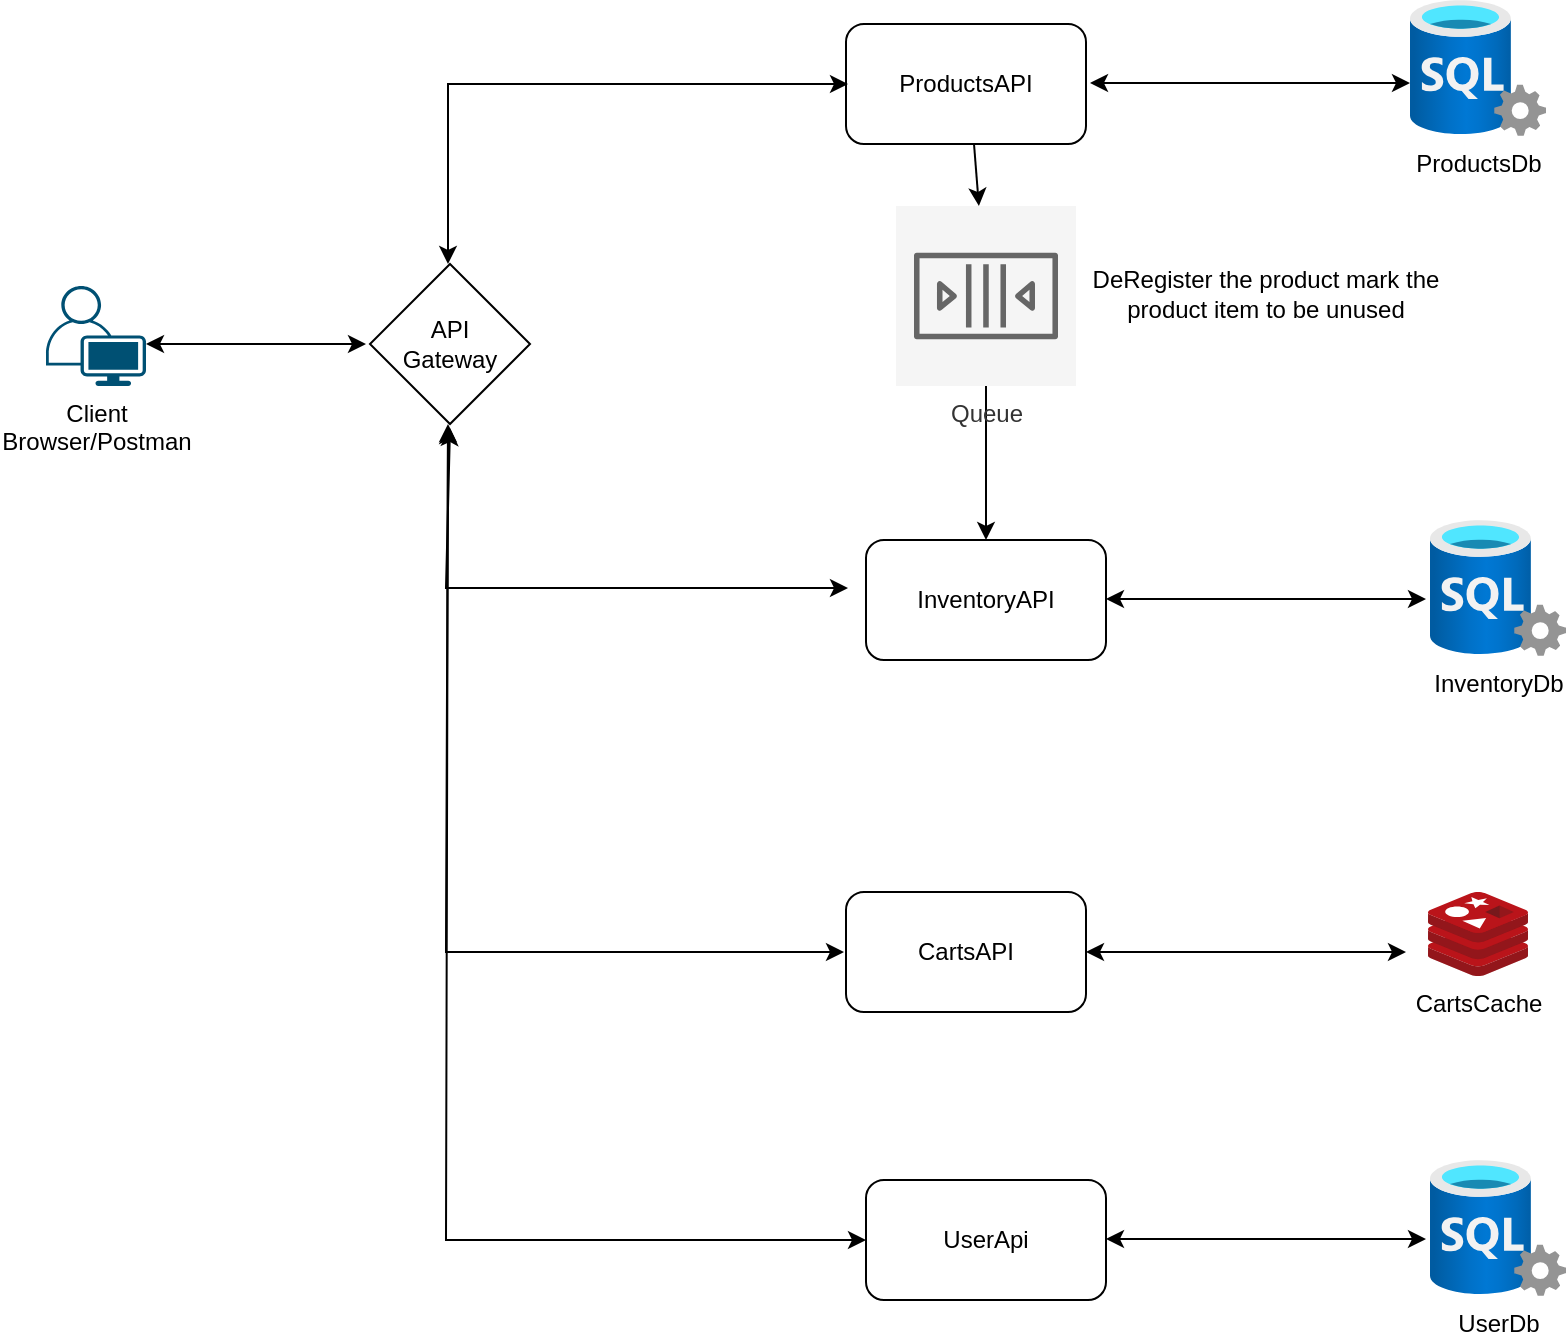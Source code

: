 <mxfile version="21.3.8" type="device">
  <diagram name="Microservice" id="ZK40gANGuDa9UKETVaIR">
    <mxGraphModel dx="1687" dy="899" grid="1" gridSize="10" guides="1" tooltips="1" connect="1" arrows="1" fold="1" page="1" pageScale="1" pageWidth="850" pageHeight="1100" math="0" shadow="0">
      <root>
        <mxCell id="0" />
        <mxCell id="1" parent="0" />
        <mxCell id="67_KbAINP4FXum6QWNkI-1" value="API&lt;br&gt;Gateway" style="rhombus;whiteSpace=wrap;html=1;" parent="1" vertex="1">
          <mxGeometry x="192" y="352" width="80" height="80" as="geometry" />
        </mxCell>
        <mxCell id="67_KbAINP4FXum6QWNkI-2" value="ProductsAPI" style="rounded=1;whiteSpace=wrap;html=1;" parent="1" vertex="1">
          <mxGeometry x="430" y="232" width="120" height="60" as="geometry" />
        </mxCell>
        <mxCell id="67_KbAINP4FXum6QWNkI-3" value="InventoryAPI" style="rounded=1;whiteSpace=wrap;html=1;" parent="1" vertex="1">
          <mxGeometry x="440" y="490" width="120" height="60" as="geometry" />
        </mxCell>
        <mxCell id="67_KbAINP4FXum6QWNkI-4" value="CartsAPI" style="rounded=1;whiteSpace=wrap;html=1;" parent="1" vertex="1">
          <mxGeometry x="430" y="666" width="120" height="60" as="geometry" />
        </mxCell>
        <mxCell id="67_KbAINP4FXum6QWNkI-9" value="ProductsDb" style="image;aspect=fixed;html=1;points=[];align=center;fontSize=12;image=img/lib/azure2/databases/SQL_Server.svg;" parent="1" vertex="1">
          <mxGeometry x="712" y="220" width="68" height="68" as="geometry" />
        </mxCell>
        <mxCell id="67_KbAINP4FXum6QWNkI-10" value="InventoryDb" style="image;aspect=fixed;html=1;points=[];align=center;fontSize=12;image=img/lib/azure2/databases/SQL_Server.svg;" parent="1" vertex="1">
          <mxGeometry x="722" y="480" width="68" height="68" as="geometry" />
        </mxCell>
        <mxCell id="67_KbAINP4FXum6QWNkI-14" value="" style="endArrow=classic;startArrow=classic;html=1;rounded=0;entryX=0;entryY=0.5;entryDx=0;entryDy=0;" parent="1" edge="1">
          <mxGeometry width="50" height="50" relative="1" as="geometry">
            <mxPoint x="231" y="352" as="sourcePoint" />
            <mxPoint x="431" y="262" as="targetPoint" />
            <Array as="points">
              <mxPoint x="231" y="262" />
            </Array>
          </mxGeometry>
        </mxCell>
        <mxCell id="67_KbAINP4FXum6QWNkI-15" value="" style="endArrow=classic;startArrow=classic;html=1;rounded=0;entryX=-0.075;entryY=0.5;entryDx=0;entryDy=0;entryPerimeter=0;" parent="1" edge="1">
          <mxGeometry width="50" height="50" relative="1" as="geometry">
            <mxPoint x="232" y="434" as="sourcePoint" />
            <mxPoint x="431" y="514" as="targetPoint" />
            <Array as="points">
              <mxPoint x="230" y="514" />
            </Array>
          </mxGeometry>
        </mxCell>
        <mxCell id="67_KbAINP4FXum6QWNkI-16" value="" style="endArrow=classic;startArrow=classic;html=1;rounded=0;exitX=0.5;exitY=1;exitDx=0;exitDy=0;entryX=0;entryY=0.5;entryDx=0;entryDy=0;" parent="1" edge="1">
          <mxGeometry width="50" height="50" relative="1" as="geometry">
            <mxPoint x="231" y="432" as="sourcePoint" />
            <mxPoint x="429" y="696" as="targetPoint" />
            <Array as="points">
              <mxPoint x="230" y="696" />
            </Array>
          </mxGeometry>
        </mxCell>
        <mxCell id="67_KbAINP4FXum6QWNkI-17" value="CartsCache" style="image;sketch=0;aspect=fixed;html=1;points=[];align=center;fontSize=12;image=img/lib/mscae/Cache_Redis_Product.svg;" parent="1" vertex="1">
          <mxGeometry x="721" y="666" width="50" height="42" as="geometry" />
        </mxCell>
        <mxCell id="67_KbAINP4FXum6QWNkI-20" value="" style="endArrow=classic;startArrow=classic;html=1;rounded=0;entryX=0;entryY=0.5;entryDx=0;entryDy=0;exitX=1;exitY=0.5;exitDx=0;exitDy=0;" parent="1" edge="1">
          <mxGeometry width="50" height="50" relative="1" as="geometry">
            <mxPoint x="560" y="519.5" as="sourcePoint" />
            <mxPoint x="720" y="519.5" as="targetPoint" />
          </mxGeometry>
        </mxCell>
        <mxCell id="67_KbAINP4FXum6QWNkI-21" value="" style="endArrow=classic;startArrow=classic;html=1;rounded=0;entryX=0;entryY=0.5;entryDx=0;entryDy=0;exitX=1;exitY=0.5;exitDx=0;exitDy=0;" parent="1" edge="1">
          <mxGeometry width="50" height="50" relative="1" as="geometry">
            <mxPoint x="550" y="696" as="sourcePoint" />
            <mxPoint x="710" y="696" as="targetPoint" />
          </mxGeometry>
        </mxCell>
        <mxCell id="67_KbAINP4FXum6QWNkI-22" value="" style="endArrow=classic;startArrow=classic;html=1;rounded=0;entryX=0;entryY=0.5;entryDx=0;entryDy=0;exitX=1;exitY=0.5;exitDx=0;exitDy=0;" parent="1" edge="1">
          <mxGeometry width="50" height="50" relative="1" as="geometry">
            <mxPoint x="552" y="261.5" as="sourcePoint" />
            <mxPoint x="712" y="261.5" as="targetPoint" />
          </mxGeometry>
        </mxCell>
        <mxCell id="wE4L0ymQtj5KQZ33IHSx-1" value="Client&lt;br&gt;Browser/Postman" style="points=[[0.35,0,0],[0.98,0.51,0],[1,0.71,0],[0.67,1,0],[0,0.795,0],[0,0.65,0]];verticalLabelPosition=bottom;sketch=0;html=1;verticalAlign=top;aspect=fixed;align=center;pointerEvents=1;shape=mxgraph.cisco19.user;fillColor=#005073;strokeColor=none;" vertex="1" parent="1">
          <mxGeometry x="30" y="363" width="50" height="50" as="geometry" />
        </mxCell>
        <mxCell id="wE4L0ymQtj5KQZ33IHSx-3" value="" style="endArrow=classic;startArrow=classic;html=1;rounded=0;" edge="1" parent="1">
          <mxGeometry width="50" height="50" relative="1" as="geometry">
            <mxPoint x="80" y="392" as="sourcePoint" />
            <mxPoint x="190" y="392" as="targetPoint" />
          </mxGeometry>
        </mxCell>
        <mxCell id="wE4L0ymQtj5KQZ33IHSx-6" value="" style="edgeStyle=orthogonalEdgeStyle;rounded=0;orthogonalLoop=1;jettySize=auto;html=1;" edge="1" parent="1" source="wE4L0ymQtj5KQZ33IHSx-5" target="67_KbAINP4FXum6QWNkI-3">
          <mxGeometry relative="1" as="geometry" />
        </mxCell>
        <mxCell id="wE4L0ymQtj5KQZ33IHSx-5" value="Queue" style="sketch=0;outlineConnect=0;dashed=0;verticalLabelPosition=bottom;verticalAlign=top;align=center;html=1;fontSize=12;fontStyle=0;aspect=fixed;shape=mxgraph.aws4.resourceIcon;resIcon=mxgraph.aws4.queue;fillColor=#f5f5f5;fontColor=#333333;strokeColor=#666666;" vertex="1" parent="1">
          <mxGeometry x="455" y="323" width="90" height="90" as="geometry" />
        </mxCell>
        <mxCell id="wE4L0ymQtj5KQZ33IHSx-7" value="" style="endArrow=classic;html=1;rounded=0;exitX=0.5;exitY=1;exitDx=0;exitDy=0;" edge="1" parent="1" target="wE4L0ymQtj5KQZ33IHSx-5">
          <mxGeometry width="50" height="50" relative="1" as="geometry">
            <mxPoint x="494" y="292" as="sourcePoint" />
            <mxPoint x="490" y="320" as="targetPoint" />
          </mxGeometry>
        </mxCell>
        <mxCell id="wE4L0ymQtj5KQZ33IHSx-9" value="DeRegister the product mark the product item to be unused" style="text;html=1;strokeColor=none;fillColor=none;align=center;verticalAlign=middle;whiteSpace=wrap;rounded=0;" vertex="1" parent="1">
          <mxGeometry x="550" y="352" width="180" height="30" as="geometry" />
        </mxCell>
        <mxCell id="wE4L0ymQtj5KQZ33IHSx-10" value="UserApi" style="rounded=1;whiteSpace=wrap;html=1;" vertex="1" parent="1">
          <mxGeometry x="440" y="810" width="120" height="60" as="geometry" />
        </mxCell>
        <mxCell id="wE4L0ymQtj5KQZ33IHSx-11" value="UserDb" style="image;aspect=fixed;html=1;points=[];align=center;fontSize=12;image=img/lib/azure2/databases/SQL_Server.svg;" vertex="1" parent="1">
          <mxGeometry x="722" y="800" width="68" height="68" as="geometry" />
        </mxCell>
        <mxCell id="wE4L0ymQtj5KQZ33IHSx-12" value="" style="endArrow=classic;startArrow=classic;html=1;rounded=0;entryX=0;entryY=0.5;entryDx=0;entryDy=0;exitX=1;exitY=0.5;exitDx=0;exitDy=0;" edge="1" parent="1">
          <mxGeometry width="50" height="50" relative="1" as="geometry">
            <mxPoint x="560" y="839.5" as="sourcePoint" />
            <mxPoint x="720" y="839.5" as="targetPoint" />
          </mxGeometry>
        </mxCell>
        <mxCell id="wE4L0ymQtj5KQZ33IHSx-13" value="" style="endArrow=classic;startArrow=classic;html=1;rounded=0;exitX=0.5;exitY=1;exitDx=0;exitDy=0;entryX=0;entryY=0.5;entryDx=0;entryDy=0;" edge="1" parent="1" target="wE4L0ymQtj5KQZ33IHSx-10">
          <mxGeometry width="50" height="50" relative="1" as="geometry">
            <mxPoint x="231" y="433" as="sourcePoint" />
            <mxPoint x="430" y="831" as="targetPoint" />
            <Array as="points">
              <mxPoint x="230" y="840" />
            </Array>
          </mxGeometry>
        </mxCell>
      </root>
    </mxGraphModel>
  </diagram>
</mxfile>

